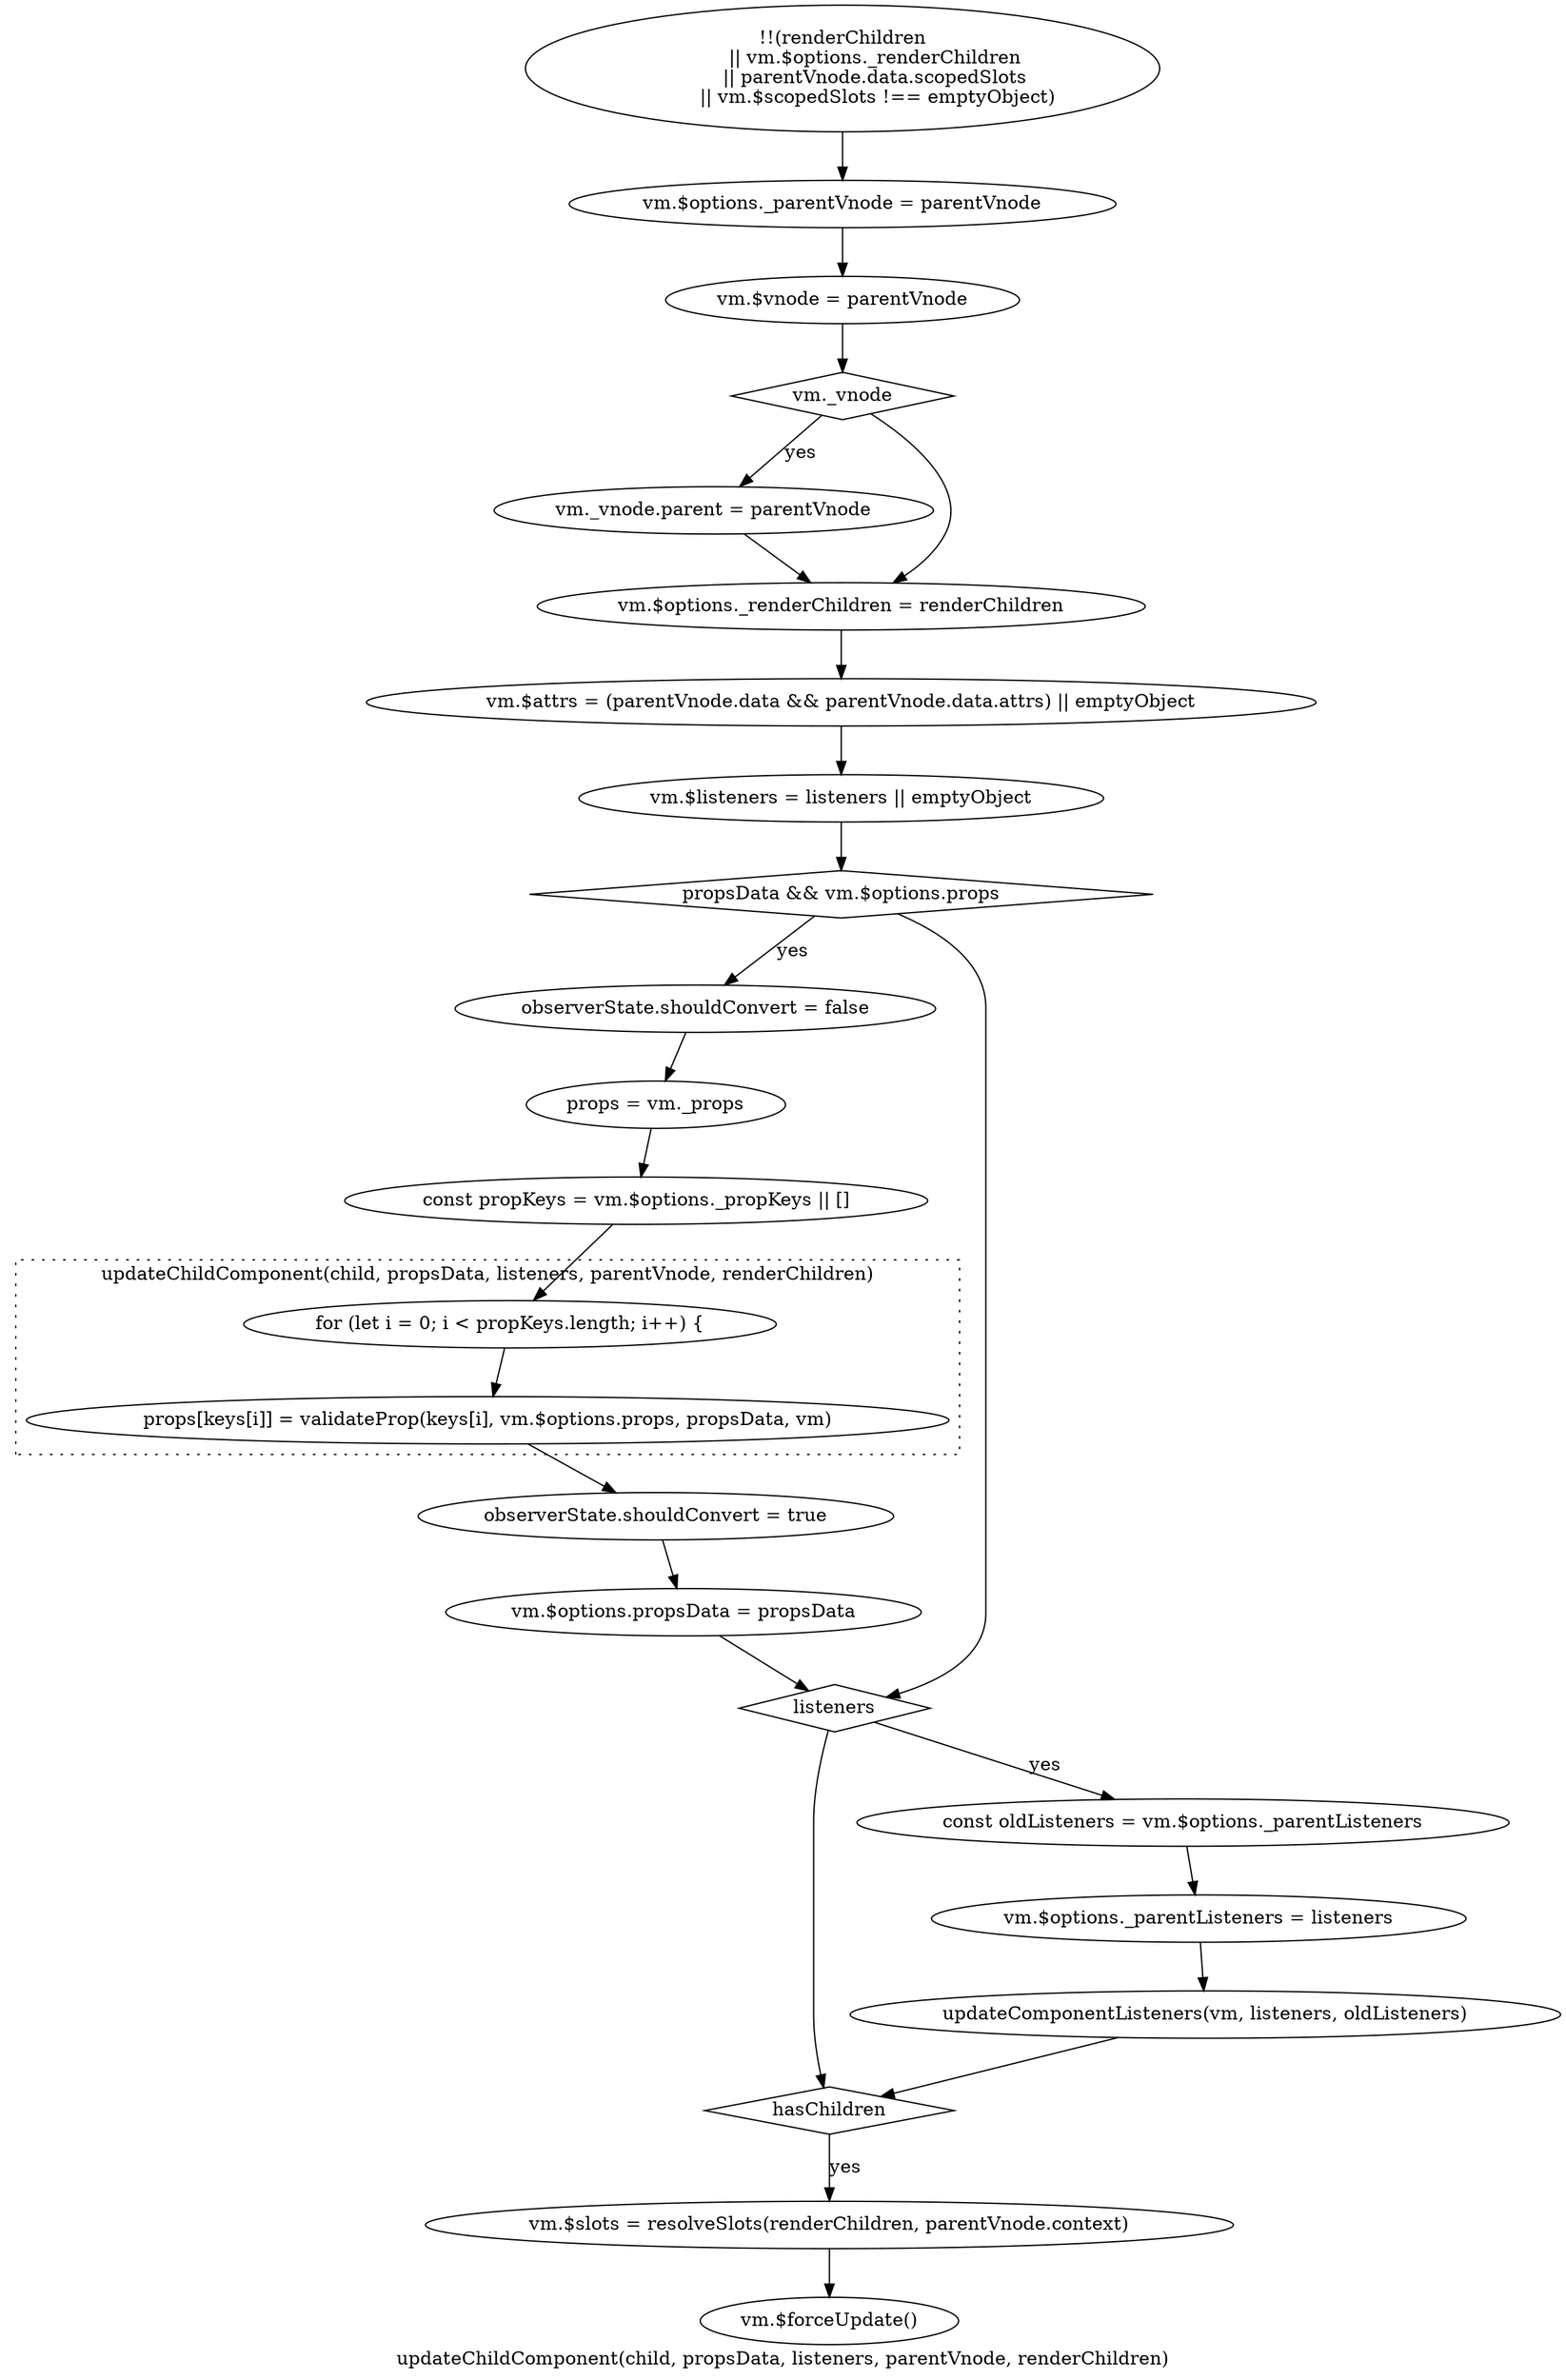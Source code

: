 digraph G {

    label="updateChildComponent(child, propsData, listeners, parentVnode, renderChildren)"

    getHasChildren [
        label="!!(renderChildren
            || vm.$options._renderChildren 
            || parentVnode.data.scopedSlots 
            || vm.$scopedSlots !== emptyObject)"
    ]
    hasChildren [
        label="hasChildren"
        shape=diamond
    ]
    setParentVnode [
        label="vm.$options._parentVnode = parentVnode"
    ]
    getHasChildren -> setParentVnode
    setVnode [
        label="vm.$vnode = parentVnode"
    ]
    setParentVnode -> setVnode
    hasVnode [
        label="vm._vnode"
        shape=diamond
    ]

    setVnode -> hasVnode
    setVnodeParent [
        label="vm._vnode.parent = parentVnode"
    ]
    hasVnode -> setVnodeParent [label="yes"]

    setRenderChildren [
        label="vm.$options._renderChildren = renderChildren"
    ]
    setVnodeParent -> setRenderChildren
    hasVnode -> setRenderChildren

    setAttrs [
        label="vm.$attrs = (parentVnode.data && parentVnode.data.attrs) || emptyObject"
    ]

    setRenderChildren -> setAttrs
    setListeners [
        label="vm.$listeners = listeners || emptyObject"
    ]
    setAttrs -> setListeners

    hasProps [
        label="propsData && vm.$options.props"
        shape=diamond
    ]

    setListeners -> hasProps
    observerStateShouldConvert [
        label="observerState.shouldConvert = false"
    ]
    hasProps -> observerStateShouldConvert [label="yes"]

    getProps [
        label="props = vm._props"
    ]
    observerStateShouldConvert -> getProps
    getPropsKeys [
        label="const propKeys = vm.$options._propKeys || []"
    ]
    getProps -> getPropsKeys
    getPropsKeys -> walkPropKeys
    walkPropKeys [
        label="for (let i = 0; i < propKeys.length; i++) {"
    ]
    subgraph cluster_walk {
        graph[style=dotted]
        validate [
            label="props[keys[i]] = validateProp(keys[i], vm.$options.props, propsData, vm)"
        ]
        walkPropKeys -> validate
    }

    observerStateShouldConvertBeTrue [
        label="observerState.shouldConvert = true"
    ]
    validate -> observerStateShouldConvertBeTrue
    setPropsData [
        label="vm.$options.propsData = propsData"
    ]
    observerStateShouldConvertBeTrue -> setPropsData

    listeners [
        label="listeners"
        shape=diamond
    ]

    hasProps -> listeners

    setPropsData -> listeners

    getOldListeners [
        label="const oldListeners = vm.$options._parentListeners"
    ]

    listeners -> getOldListeners [label="yes"]
    setParentListeners [
        label="vm.$options._parentListeners = listeners"
    ]
    getOldListeners -> setParentListeners
    updateListeners [
        label="updateComponentListeners(vm, listeners, oldListeners)"
    ]
    setParentListeners -> updateListeners

    listeners -> hasChildren
    updateListeners -> hasChildren

    setSlots [
        label="vm.$slots = resolveSlots(renderChildren, parentVnode.context)"
    ]
    hasChildren -> setSlots [label="yes"]
    forcsUpdate [
        label="vm.$forceUpdate()"
    ]
    setSlots -> forcsUpdate
}